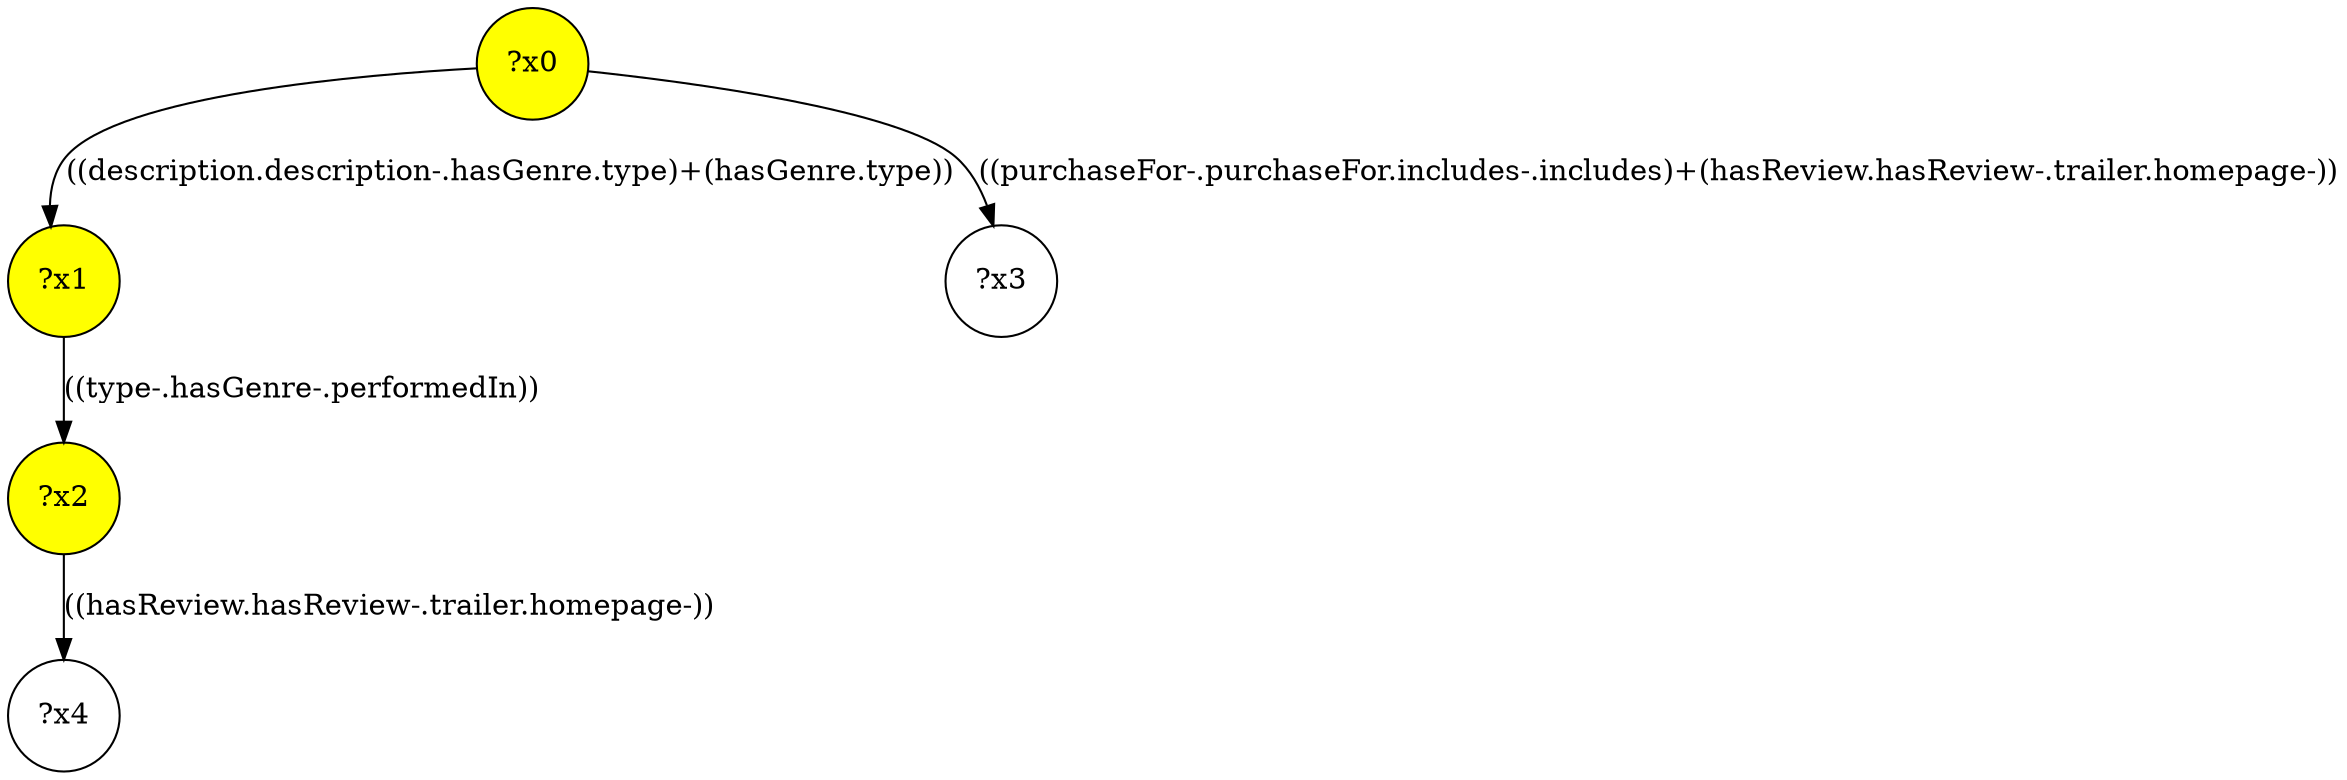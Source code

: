 digraph g {
	x1 [fillcolor="yellow", style="filled," shape=circle, label="?x1"];
	x0 [fillcolor="yellow", style="filled," shape=circle, label="?x0"];
	x2 [fillcolor="yellow", style="filled," shape=circle, label="?x2"];
	x0 -> x1 [label="((description.description-.hasGenre.type)+(hasGenre.type))"];
	x1 -> x2 [label="((type-.hasGenre-.performedIn))"];
	x3 [shape=circle, label="?x3"];
	x0 -> x3 [label="((purchaseFor-.purchaseFor.includes-.includes)+(hasReview.hasReview-.trailer.homepage-))"];
	x4 [shape=circle, label="?x4"];
	x2 -> x4 [label="((hasReview.hasReview-.trailer.homepage-))"];
}
